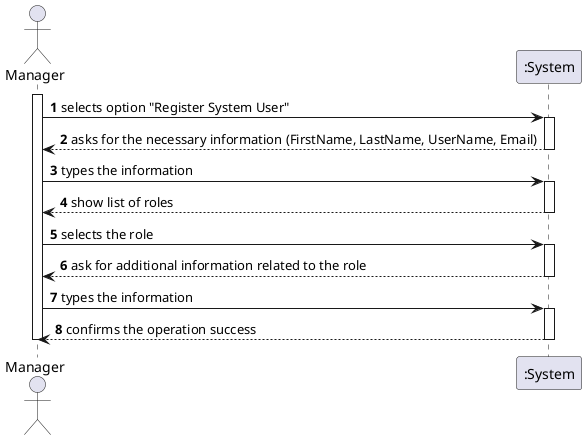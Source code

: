 @startuml
autonumber
actor "Manager" as MG

activate MG
MG -> ":System" : selects option "Register System User"
activate ":System"
":System"--> MG : asks for the necessary information (FirstName, LastName, UserName, Email)
deactivate ":System"
MG -> ":System": types the information
activate ":System"
":System"--> MG : show list of roles
deactivate ":System"
MG -> ":System": selects the role
activate ":System"
":System"--> MG : ask for additional information related to the role
deactivate ":System"
MG -> ":System": types the information
activate ":System"
":System"--> MG : confirms the operation success
deactivate ":System"
deactivate MG

@enduml